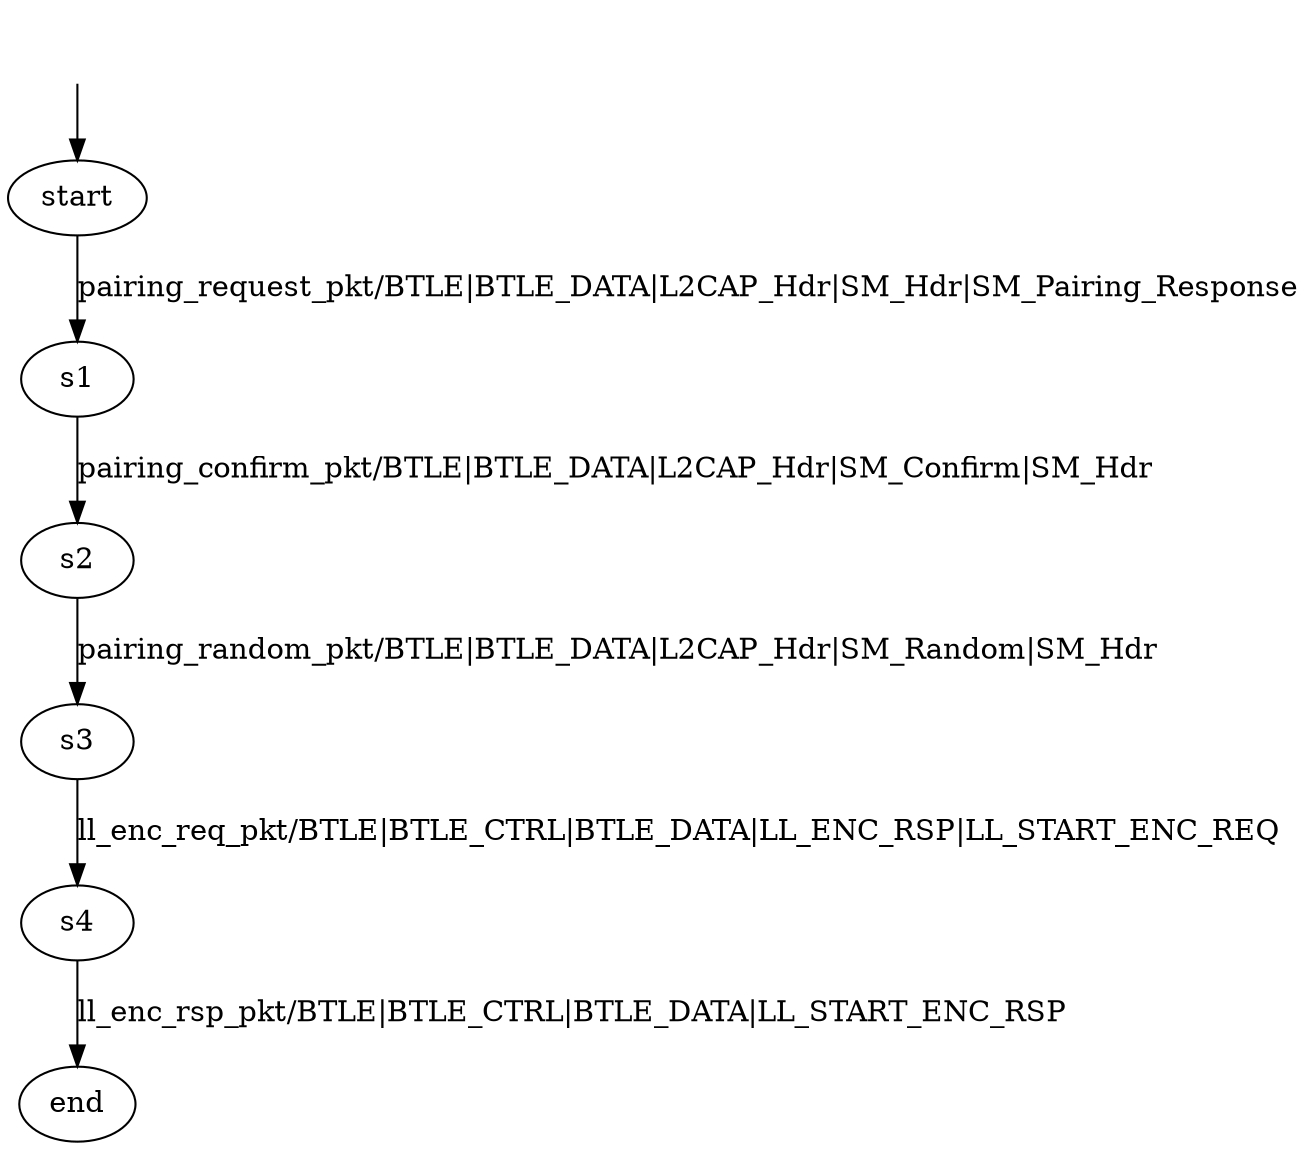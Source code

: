 digraph all_test {
s0 [label="start"];
s1 [label="s1"];
s2 [label="s2"];
s3 [label="s3"];
s4 [label="s4"];
s5 [label="end"];
s0 -> s1  [label="pairing_request_pkt/BTLE|BTLE_DATA|L2CAP_Hdr|SM_Hdr|SM_Pairing_Response"]
s1 -> s2  [label="pairing_confirm_pkt/BTLE|BTLE_DATA|L2CAP_Hdr|SM_Confirm|SM_Hdr"]
s2 -> s3  [label="pairing_random_pkt/BTLE|BTLE_DATA|L2CAP_Hdr|SM_Random|SM_Hdr"]
s3 -> s4  [label="ll_enc_req_pkt/BTLE|BTLE_CTRL|BTLE_DATA|LL_ENC_RSP|LL_START_ENC_REQ"]
s4 -> s5  [label="ll_enc_rsp_pkt/BTLE|BTLE_CTRL|BTLE_DATA|LL_START_ENC_RSP"]
__start0 [label="", shape=none];
__start0 -> s0  [label=""];
}
